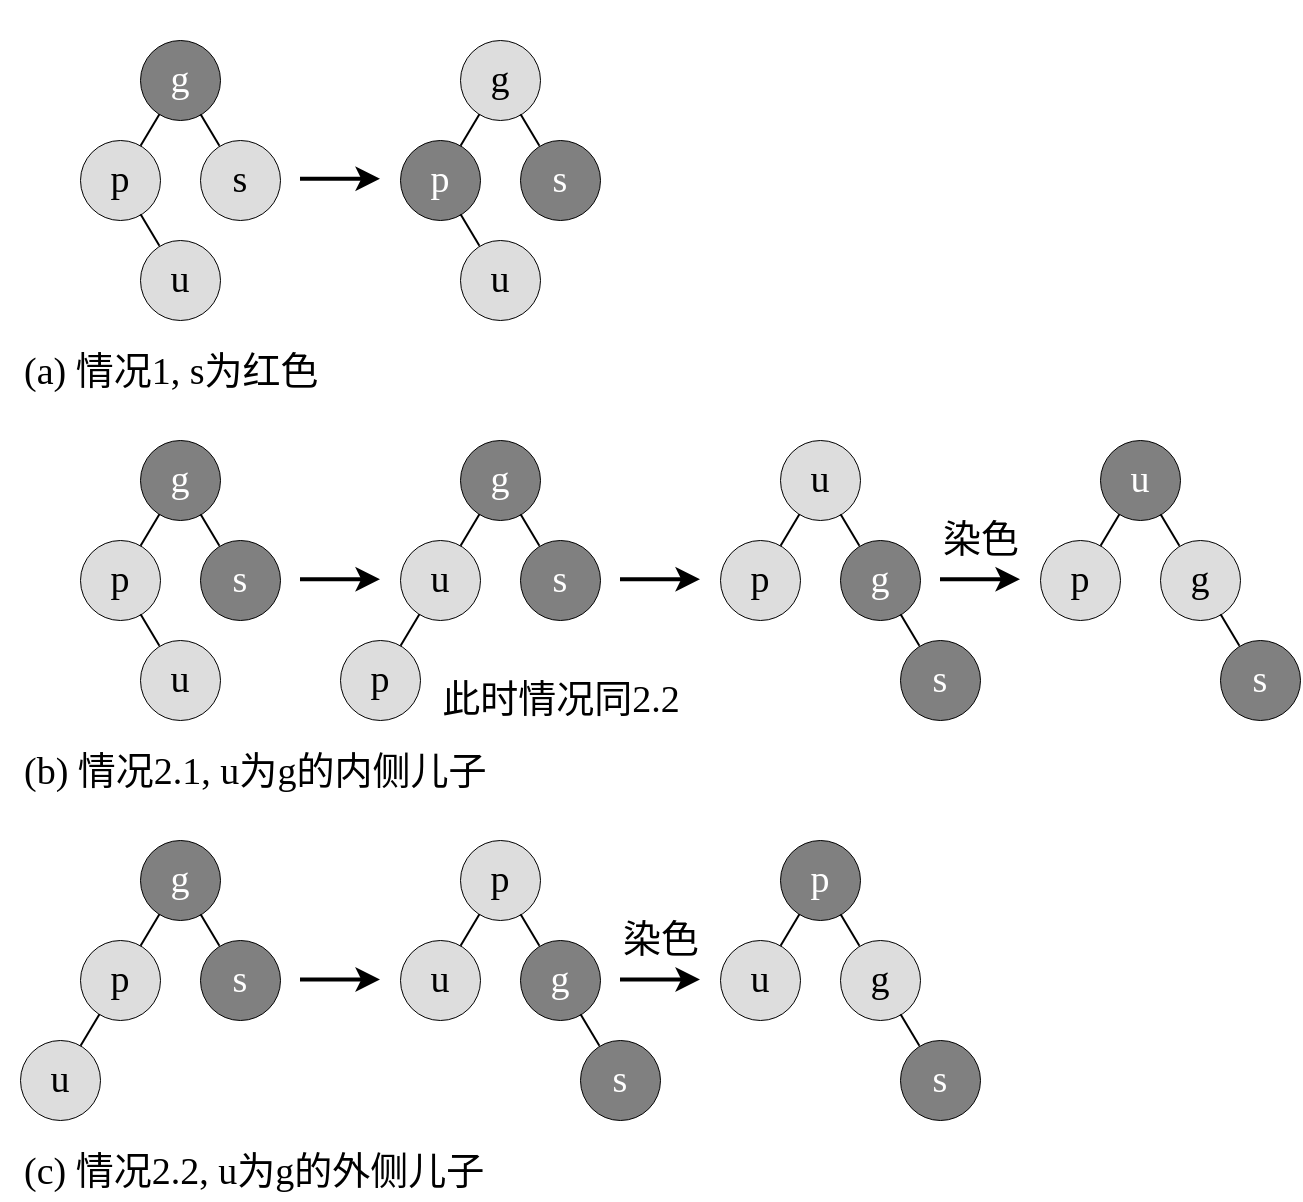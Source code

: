 <mxfile>
    <diagram id="CdygmmqFNCG24eu4JrQR" name="第 1 页">
        <mxGraphModel dx="610" dy="407" grid="1" gridSize="10" guides="1" tooltips="1" connect="1" arrows="1" fold="1" page="1" pageScale="1" pageWidth="827" pageHeight="1169" math="0" shadow="0">
            <root>
                <mxCell id="0"/>
                <mxCell id="1" parent="0"/>
                <mxCell id="72" value="&lt;font style=&quot;font-size: 19px;&quot; face=&quot;Times New Roman&quot;&gt;(a) &lt;/font&gt;&lt;font face=&quot;SimSun&quot; style=&quot;font-size: 19px;&quot;&gt;情况&lt;/font&gt;&lt;font face=&quot;Times New Roman&quot; style=&quot;font-size: 19px;&quot;&gt;1, s&lt;/font&gt;&lt;font face=&quot;SimSun&quot; style=&quot;font-size: 19px;&quot;&gt;为红色&lt;/font&gt;" style="rounded=0;whiteSpace=wrap;html=1;container=1;verticalAlign=bottom;strokeColor=none;strokeWidth=1;align=left;spacingLeft=10;fillColor=none;" parent="1" vertex="1">
                    <mxGeometry x="40" y="40" width="650" height="200" as="geometry">
                        <mxRectangle x="177" y="190" width="50" height="40" as="alternateBounds"/>
                    </mxGeometry>
                </mxCell>
                <mxCell id="77" value="" style="group" parent="72" vertex="1" connectable="0">
                    <mxGeometry x="40" y="20" width="260" height="140" as="geometry"/>
                </mxCell>
                <mxCell id="2" value="g" style="ellipse;whiteSpace=wrap;html=1;fontFamily=Times New Roman;fontSize=19;fillColor=#808080;fontColor=#FFFFFF;strokeWidth=0.5;fontStyle=0;" parent="77" vertex="1">
                    <mxGeometry x="30" width="40" height="40" as="geometry"/>
                </mxCell>
                <mxCell id="3" value="p" style="ellipse;whiteSpace=wrap;html=1;fontFamily=Times New Roman;fontSize=19;strokeWidth=0.5;fillStyle=auto;fillColor=#DDD;fontStyle=0;" parent="77" vertex="1">
                    <mxGeometry y="50" width="40" height="40" as="geometry"/>
                </mxCell>
                <mxCell id="4" style="edgeStyle=none;html=1;endArrow=none;endFill=0;" parent="77" source="2" target="3" edge="1">
                    <mxGeometry relative="1" as="geometry"/>
                </mxCell>
                <mxCell id="5" value="s" style="ellipse;whiteSpace=wrap;html=1;fontFamily=Times New Roman;fontSize=19;strokeWidth=0.5;fillStyle=auto;fillColor=#DDD;fontStyle=0;" parent="77" vertex="1">
                    <mxGeometry x="60" y="50" width="40" height="40" as="geometry"/>
                </mxCell>
                <mxCell id="6" style="edgeStyle=none;html=1;endArrow=none;endFill=0;" parent="77" source="2" target="5" edge="1">
                    <mxGeometry relative="1" as="geometry"/>
                </mxCell>
                <mxCell id="7" value="u" style="ellipse;whiteSpace=wrap;html=1;fontFamily=Times New Roman;fontSize=19;strokeWidth=0.5;fillStyle=auto;fillColor=#DDD;fontStyle=0;" parent="77" vertex="1">
                    <mxGeometry x="30" y="100" width="40" height="40" as="geometry"/>
                </mxCell>
                <mxCell id="8" style="edgeStyle=none;html=1;endArrow=none;endFill=0;" parent="77" source="3" target="7" edge="1">
                    <mxGeometry relative="1" as="geometry"/>
                </mxCell>
                <mxCell id="9" value="g" style="ellipse;whiteSpace=wrap;html=1;fontFamily=Times New Roman;fontSize=19;strokeWidth=0.5;fillColor=#DDD;fontStyle=0;" parent="77" vertex="1">
                    <mxGeometry x="190" width="40" height="40" as="geometry"/>
                </mxCell>
                <mxCell id="11" value="p" style="ellipse;whiteSpace=wrap;html=1;fontFamily=Times New Roman;fontSize=19;strokeWidth=0.5;fillStyle=auto;fillColor=#808080;strokeColor=default;fontColor=#FFFFFF;fontStyle=0;" parent="77" vertex="1">
                    <mxGeometry x="160" y="50" width="40" height="40" as="geometry"/>
                </mxCell>
                <mxCell id="12" style="edgeStyle=none;html=1;endArrow=none;endFill=0;" parent="77" source="9" target="11" edge="1">
                    <mxGeometry relative="1" as="geometry"/>
                </mxCell>
                <mxCell id="13" value="s" style="ellipse;whiteSpace=wrap;html=1;fontFamily=Times New Roman;fontSize=19;strokeWidth=0.5;fillStyle=auto;fillColor=#808080;strokeColor=default;fontColor=#FFFFFF;fontStyle=0;" parent="77" vertex="1">
                    <mxGeometry x="220" y="50" width="40" height="40" as="geometry"/>
                </mxCell>
                <mxCell id="14" style="edgeStyle=none;html=1;endArrow=none;endFill=0;" parent="77" source="9" target="13" edge="1">
                    <mxGeometry relative="1" as="geometry"/>
                </mxCell>
                <mxCell id="15" value="u" style="ellipse;whiteSpace=wrap;html=1;fontFamily=Times New Roman;fontSize=19;strokeWidth=0.5;fillStyle=auto;fillColor=#DDD;fontStyle=0;" parent="77" vertex="1">
                    <mxGeometry x="190" y="100" width="40" height="40" as="geometry"/>
                </mxCell>
                <mxCell id="10" style="edgeStyle=none;html=1;endArrow=none;endFill=0;" parent="77" source="11" target="15" edge="1">
                    <mxGeometry relative="1" as="geometry"/>
                </mxCell>
                <mxCell id="45" value="" style="endArrow=classic;html=1;startSize=6;endSize=6;strokeWidth=2;" parent="77" edge="1">
                    <mxGeometry width="50" height="50" relative="1" as="geometry">
                        <mxPoint x="110" y="69.41" as="sourcePoint"/>
                        <mxPoint x="150" y="69.41" as="targetPoint"/>
                    </mxGeometry>
                </mxCell>
                <mxCell id="73" value="&lt;font style=&quot;font-size: 19px;&quot; face=&quot;Times New Roman&quot;&gt;(b) &lt;/font&gt;&lt;font face=&quot;SimSun&quot; style=&quot;font-size: 19px;&quot;&gt;情况&lt;/font&gt;&lt;font face=&quot;Times New Roman&quot;&gt;&lt;font style=&quot;font-size: 19px;&quot;&gt;2.&lt;/font&gt;&lt;font style=&quot;font-size: 19px;&quot;&gt;1, u&lt;/font&gt;&lt;/font&gt;&lt;font face=&quot;SimSun&quot; style=&quot;font-size: 19px;&quot;&gt;为&lt;/font&gt;&lt;font face=&quot;Times New Roman&quot; style=&quot;font-size: 19px;&quot;&gt;g&lt;/font&gt;&lt;font face=&quot;SimSun&quot; style=&quot;font-size: 19px;&quot;&gt;的内侧儿子&lt;/font&gt;" style="rounded=0;whiteSpace=wrap;html=1;container=1;verticalAlign=bottom;strokeColor=none;strokeWidth=1;align=left;spacingLeft=10;fillColor=none;" parent="1" vertex="1">
                    <mxGeometry x="40" y="240" width="650" height="200" as="geometry">
                        <mxRectangle x="177" y="190" width="50" height="40" as="alternateBounds"/>
                    </mxGeometry>
                </mxCell>
                <mxCell id="78" value="" style="group" parent="73" vertex="1" connectable="0">
                    <mxGeometry x="40" y="20" width="610" height="140" as="geometry"/>
                </mxCell>
                <mxCell id="16" value="g" style="ellipse;whiteSpace=wrap;html=1;fontFamily=Times New Roman;fontSize=19;fillColor=#808080;fontColor=#FFFFFF;strokeWidth=0.5;fontStyle=0;" parent="78" vertex="1">
                    <mxGeometry x="30" width="40" height="40" as="geometry"/>
                </mxCell>
                <mxCell id="18" value="p" style="ellipse;whiteSpace=wrap;html=1;fontFamily=Times New Roman;fontSize=19;strokeWidth=0.5;fillStyle=auto;fillColor=#DDD;fontStyle=0;" parent="78" vertex="1">
                    <mxGeometry y="50" width="40" height="40" as="geometry"/>
                </mxCell>
                <mxCell id="19" style="edgeStyle=none;html=1;endArrow=none;endFill=0;" parent="78" source="16" target="18" edge="1">
                    <mxGeometry relative="1" as="geometry"/>
                </mxCell>
                <mxCell id="20" value="s" style="ellipse;whiteSpace=wrap;html=1;fontFamily=Times New Roman;fontSize=19;strokeWidth=0.5;fillStyle=auto;fillColor=#808080;fontColor=#FFFFFF;fontStyle=0;" parent="78" vertex="1">
                    <mxGeometry x="60" y="50" width="40" height="40" as="geometry"/>
                </mxCell>
                <mxCell id="21" style="edgeStyle=none;html=1;endArrow=none;endFill=0;" parent="78" source="16" target="20" edge="1">
                    <mxGeometry relative="1" as="geometry"/>
                </mxCell>
                <mxCell id="22" value="u" style="ellipse;whiteSpace=wrap;html=1;fontFamily=Times New Roman;fontSize=19;strokeWidth=0.5;fillStyle=auto;fillColor=#DDD;fontStyle=0;" parent="78" vertex="1">
                    <mxGeometry x="30" y="100" width="40" height="40" as="geometry"/>
                </mxCell>
                <mxCell id="17" style="edgeStyle=none;html=1;endArrow=none;endFill=0;" parent="78" source="18" target="22" edge="1">
                    <mxGeometry relative="1" as="geometry"/>
                </mxCell>
                <mxCell id="23" value="g" style="ellipse;whiteSpace=wrap;html=1;fontFamily=Times New Roman;fontSize=19;fillColor=#808080;fontColor=#FFFFFF;strokeWidth=0.5;fontStyle=0;" parent="78" vertex="1">
                    <mxGeometry x="190" width="40" height="40" as="geometry"/>
                </mxCell>
                <mxCell id="25" value="u" style="ellipse;whiteSpace=wrap;html=1;fontFamily=Times New Roman;fontSize=19;strokeWidth=0.5;fillStyle=auto;fillColor=#DDD;fontStyle=0;" parent="78" vertex="1">
                    <mxGeometry x="160" y="50" width="40" height="40" as="geometry"/>
                </mxCell>
                <mxCell id="26" style="edgeStyle=none;html=1;endArrow=none;endFill=0;" parent="78" source="23" target="25" edge="1">
                    <mxGeometry relative="1" as="geometry"/>
                </mxCell>
                <mxCell id="27" value="s" style="ellipse;whiteSpace=wrap;html=1;fontFamily=Times New Roman;fontSize=19;strokeWidth=0.5;fillStyle=auto;fillColor=#808080;fontColor=#FFFFFF;fontStyle=0;" parent="78" vertex="1">
                    <mxGeometry x="220" y="50" width="40" height="40" as="geometry"/>
                </mxCell>
                <mxCell id="28" style="edgeStyle=none;html=1;endArrow=none;endFill=0;" parent="78" source="23" target="27" edge="1">
                    <mxGeometry relative="1" as="geometry"/>
                </mxCell>
                <mxCell id="29" value="p" style="ellipse;whiteSpace=wrap;html=1;fontFamily=Times New Roman;fontSize=19;strokeWidth=0.5;fillStyle=auto;fillColor=#DDD;fontStyle=0;" parent="78" vertex="1">
                    <mxGeometry x="130" y="100" width="40" height="40" as="geometry"/>
                </mxCell>
                <mxCell id="24" style="edgeStyle=none;html=1;endArrow=none;endFill=0;" parent="78" source="25" target="29" edge="1">
                    <mxGeometry relative="1" as="geometry"/>
                </mxCell>
                <mxCell id="30" value="g" style="ellipse;whiteSpace=wrap;html=1;fontFamily=Times New Roman;fontSize=19;fillColor=#808080;fontColor=#FFFFFF;strokeWidth=0.5;fontStyle=0;" parent="78" vertex="1">
                    <mxGeometry x="380" y="50" width="40" height="40" as="geometry"/>
                </mxCell>
                <mxCell id="32" value="u" style="ellipse;whiteSpace=wrap;html=1;fontFamily=Times New Roman;fontSize=19;strokeWidth=0.5;fillStyle=auto;fillColor=#DDD;fontStyle=0;" parent="78" vertex="1">
                    <mxGeometry x="350" width="40" height="40" as="geometry"/>
                </mxCell>
                <mxCell id="33" style="edgeStyle=none;html=1;endArrow=none;endFill=0;" parent="78" source="30" target="32" edge="1">
                    <mxGeometry relative="1" as="geometry"/>
                </mxCell>
                <mxCell id="34" value="s" style="ellipse;whiteSpace=wrap;html=1;fontFamily=Times New Roman;fontSize=19;strokeWidth=0.5;fillStyle=auto;fillColor=#808080;fontColor=#FFFFFF;fontStyle=0;" parent="78" vertex="1">
                    <mxGeometry x="410" y="100" width="40" height="40" as="geometry"/>
                </mxCell>
                <mxCell id="35" style="edgeStyle=none;html=1;endArrow=none;endFill=0;" parent="78" source="30" target="34" edge="1">
                    <mxGeometry relative="1" as="geometry"/>
                </mxCell>
                <mxCell id="36" value="p" style="ellipse;whiteSpace=wrap;html=1;fontFamily=Times New Roman;fontSize=19;strokeWidth=0.5;fillStyle=auto;fillColor=#DDD;fontStyle=0;" parent="78" vertex="1">
                    <mxGeometry x="320" y="50" width="40" height="40" as="geometry"/>
                </mxCell>
                <mxCell id="31" style="edgeStyle=none;html=1;endArrow=none;endFill=0;" parent="78" source="32" target="36" edge="1">
                    <mxGeometry relative="1" as="geometry"/>
                </mxCell>
                <mxCell id="37" value="g" style="ellipse;whiteSpace=wrap;html=1;fontFamily=Times New Roman;fontSize=19;strokeWidth=0.5;fillColor=#DDD;fontStyle=0;" parent="78" vertex="1">
                    <mxGeometry x="540" y="50" width="40" height="40" as="geometry"/>
                </mxCell>
                <mxCell id="39" value="u" style="ellipse;whiteSpace=wrap;html=1;fontFamily=Times New Roman;fontSize=19;strokeWidth=0.5;fillStyle=auto;fillColor=#808080;fontColor=#FFFFFF;fontStyle=0;" parent="78" vertex="1">
                    <mxGeometry x="510" width="40" height="40" as="geometry"/>
                </mxCell>
                <mxCell id="40" style="edgeStyle=none;html=1;endArrow=none;endFill=0;" parent="78" source="37" target="39" edge="1">
                    <mxGeometry relative="1" as="geometry"/>
                </mxCell>
                <mxCell id="41" value="s" style="ellipse;whiteSpace=wrap;html=1;fontFamily=Times New Roman;fontSize=19;strokeWidth=0.5;fillStyle=auto;fillColor=#808080;fontColor=#FFFFFF;fontStyle=0;" parent="78" vertex="1">
                    <mxGeometry x="570" y="100" width="40" height="40" as="geometry"/>
                </mxCell>
                <mxCell id="42" style="edgeStyle=none;html=1;endArrow=none;endFill=0;" parent="78" source="37" target="41" edge="1">
                    <mxGeometry relative="1" as="geometry"/>
                </mxCell>
                <mxCell id="43" value="p" style="ellipse;whiteSpace=wrap;html=1;fontFamily=Times New Roman;fontSize=19;strokeWidth=0.5;fillStyle=auto;fillColor=#DDD;fontStyle=0;" parent="78" vertex="1">
                    <mxGeometry x="480" y="50" width="40" height="40" as="geometry"/>
                </mxCell>
                <mxCell id="38" style="edgeStyle=none;html=1;endArrow=none;endFill=0;" parent="78" source="39" target="43" edge="1">
                    <mxGeometry relative="1" as="geometry"/>
                </mxCell>
                <mxCell id="67" value="" style="endArrow=classic;html=1;startSize=6;endSize=6;strokeWidth=2;" parent="78" edge="1">
                    <mxGeometry width="50" height="50" relative="1" as="geometry">
                        <mxPoint x="110" y="69.62" as="sourcePoint"/>
                        <mxPoint x="150" y="69.62" as="targetPoint"/>
                    </mxGeometry>
                </mxCell>
                <mxCell id="68" value="" style="endArrow=classic;html=1;startSize=6;endSize=6;strokeWidth=2;" parent="78" edge="1">
                    <mxGeometry width="50" height="50" relative="1" as="geometry">
                        <mxPoint x="270" y="69.62" as="sourcePoint"/>
                        <mxPoint x="310" y="69.62" as="targetPoint"/>
                    </mxGeometry>
                </mxCell>
                <mxCell id="69" value="" style="endArrow=classic;html=1;startSize=6;endSize=6;strokeWidth=2;" parent="78" edge="1">
                    <mxGeometry width="50" height="50" relative="1" as="geometry">
                        <mxPoint x="430" y="69.62" as="sourcePoint"/>
                        <mxPoint x="470" y="69.62" as="targetPoint"/>
                    </mxGeometry>
                </mxCell>
                <mxCell id="75" value="染色" style="text;html=1;align=center;verticalAlign=middle;resizable=0;points=[];autosize=1;strokeColor=none;fillColor=none;fontFamily=SimSun;fontSize=19;" parent="78" vertex="1">
                    <mxGeometry x="420" y="30" width="60" height="40" as="geometry"/>
                </mxCell>
                <mxCell id="80" value="此时情况同&lt;font face=&quot;Times New Roman&quot;&gt;2.2&lt;/font&gt;" style="text;html=1;align=center;verticalAlign=middle;resizable=0;points=[];autosize=1;strokeColor=none;fillColor=none;fontSize=19;fontFamily=SimSun;" parent="73" vertex="1">
                    <mxGeometry x="210" y="130" width="140" height="40" as="geometry"/>
                </mxCell>
                <mxCell id="74" value="&lt;font style=&quot;font-size: 19px;&quot; face=&quot;Times New Roman&quot;&gt;(c) &lt;/font&gt;&lt;font face=&quot;SimSun&quot; style=&quot;font-size: 19px;&quot;&gt;情况&lt;/font&gt;&lt;font face=&quot;Times New Roman&quot;&gt;&lt;font style=&quot;font-size: 19px;&quot;&gt;2.2&lt;/font&gt;&lt;font style=&quot;font-size: 19px;&quot;&gt;, u&lt;/font&gt;&lt;/font&gt;&lt;font face=&quot;SimSun&quot; style=&quot;font-size: 19px;&quot;&gt;为&lt;/font&gt;&lt;font face=&quot;Times New Roman&quot; style=&quot;font-size: 19px;&quot;&gt;g&lt;/font&gt;&lt;font face=&quot;SimSun&quot; style=&quot;font-size: 19px;&quot;&gt;的外侧儿子&lt;/font&gt;" style="rounded=0;whiteSpace=wrap;html=1;container=1;verticalAlign=bottom;strokeColor=none;strokeWidth=1;align=left;spacingLeft=10;fillColor=none;" parent="1" vertex="1">
                    <mxGeometry x="40" y="440" width="650" height="200" as="geometry">
                        <mxRectangle x="177" y="190" width="50" height="40" as="alternateBounds"/>
                    </mxGeometry>
                </mxCell>
                <mxCell id="79" value="" style="group" parent="74" vertex="1" connectable="0">
                    <mxGeometry x="10" y="20" width="480" height="140" as="geometry"/>
                </mxCell>
                <mxCell id="46" value="g" style="ellipse;whiteSpace=wrap;html=1;fontFamily=Times New Roman;fontSize=19;fillColor=#808080;fontColor=#FFFFFF;strokeWidth=0.5;fontStyle=0;" parent="79" vertex="1">
                    <mxGeometry x="60" width="40" height="40" as="geometry"/>
                </mxCell>
                <mxCell id="48" value="p" style="ellipse;whiteSpace=wrap;html=1;fontFamily=Times New Roman;fontSize=19;strokeWidth=0.5;fillStyle=auto;fillColor=#DDD;fontStyle=0;" parent="79" vertex="1">
                    <mxGeometry x="30" y="50" width="40" height="40" as="geometry"/>
                </mxCell>
                <mxCell id="49" style="edgeStyle=none;html=1;endArrow=none;endFill=0;" parent="79" source="46" target="48" edge="1">
                    <mxGeometry relative="1" as="geometry"/>
                </mxCell>
                <mxCell id="50" value="s" style="ellipse;whiteSpace=wrap;html=1;fontFamily=Times New Roman;fontSize=19;strokeWidth=0.5;fillStyle=auto;fillColor=#808080;fontColor=#FFFFFF;fontStyle=0;" parent="79" vertex="1">
                    <mxGeometry x="90" y="50" width="40" height="40" as="geometry"/>
                </mxCell>
                <mxCell id="51" style="edgeStyle=none;html=1;endArrow=none;endFill=0;" parent="79" source="46" target="50" edge="1">
                    <mxGeometry relative="1" as="geometry"/>
                </mxCell>
                <mxCell id="52" value="u" style="ellipse;whiteSpace=wrap;html=1;fontFamily=Times New Roman;fontSize=19;strokeWidth=0.5;fillStyle=auto;fillColor=#DDD;fontStyle=0;" parent="79" vertex="1">
                    <mxGeometry y="100" width="40" height="40" as="geometry"/>
                </mxCell>
                <mxCell id="47" style="edgeStyle=none;html=1;endArrow=none;endFill=0;" parent="79" source="48" target="52" edge="1">
                    <mxGeometry relative="1" as="geometry"/>
                </mxCell>
                <mxCell id="53" value="g" style="ellipse;whiteSpace=wrap;html=1;fontFamily=Times New Roman;fontSize=19;fillColor=#808080;fontColor=#FFFFFF;strokeWidth=0.5;fontStyle=0;" parent="79" vertex="1">
                    <mxGeometry x="250" y="50" width="40" height="40" as="geometry"/>
                </mxCell>
                <mxCell id="55" value="p" style="ellipse;whiteSpace=wrap;html=1;fontFamily=Times New Roman;fontSize=19;strokeWidth=0.5;fillStyle=auto;fillColor=#DDD;fontStyle=0;" parent="79" vertex="1">
                    <mxGeometry x="220" width="40" height="40" as="geometry"/>
                </mxCell>
                <mxCell id="56" style="edgeStyle=none;html=1;endArrow=none;endFill=0;" parent="79" source="53" target="55" edge="1">
                    <mxGeometry relative="1" as="geometry"/>
                </mxCell>
                <mxCell id="57" value="s" style="ellipse;whiteSpace=wrap;html=1;fontFamily=Times New Roman;fontSize=19;strokeWidth=0.5;fillStyle=auto;fillColor=#808080;fontColor=#FFFFFF;fontStyle=0;" parent="79" vertex="1">
                    <mxGeometry x="280" y="100" width="40" height="40" as="geometry"/>
                </mxCell>
                <mxCell id="58" style="edgeStyle=none;html=1;endArrow=none;endFill=0;" parent="79" source="53" target="57" edge="1">
                    <mxGeometry relative="1" as="geometry"/>
                </mxCell>
                <mxCell id="59" value="u" style="ellipse;whiteSpace=wrap;html=1;fontFamily=Times New Roman;fontSize=19;strokeWidth=0.5;fillStyle=auto;fillColor=#DDD;fontStyle=0;" parent="79" vertex="1">
                    <mxGeometry x="190" y="50" width="40" height="40" as="geometry"/>
                </mxCell>
                <mxCell id="54" style="edgeStyle=none;html=1;endArrow=none;endFill=0;" parent="79" source="55" target="59" edge="1">
                    <mxGeometry relative="1" as="geometry"/>
                </mxCell>
                <mxCell id="60" value="g" style="ellipse;whiteSpace=wrap;html=1;fontFamily=Times New Roman;fontSize=19;strokeWidth=0.5;fillColor=#DDD;fontStyle=0;" parent="79" vertex="1">
                    <mxGeometry x="410" y="50" width="40" height="40" as="geometry"/>
                </mxCell>
                <mxCell id="62" value="p" style="ellipse;whiteSpace=wrap;html=1;fontFamily=Times New Roman;fontSize=19;strokeWidth=0.5;fillStyle=auto;fillColor=#808080;fontColor=#FFFFFF;fontStyle=0;" parent="79" vertex="1">
                    <mxGeometry x="380" width="40" height="40" as="geometry"/>
                </mxCell>
                <mxCell id="63" style="edgeStyle=none;html=1;endArrow=none;endFill=0;" parent="79" source="60" target="62" edge="1">
                    <mxGeometry relative="1" as="geometry"/>
                </mxCell>
                <mxCell id="64" value="s" style="ellipse;whiteSpace=wrap;html=1;fontFamily=Times New Roman;fontSize=19;strokeWidth=0.5;fillStyle=auto;fillColor=#808080;fontColor=#FFFFFF;fontStyle=0;" parent="79" vertex="1">
                    <mxGeometry x="440" y="100" width="40" height="40" as="geometry"/>
                </mxCell>
                <mxCell id="65" style="edgeStyle=none;html=1;endArrow=none;endFill=0;" parent="79" source="60" target="64" edge="1">
                    <mxGeometry relative="1" as="geometry"/>
                </mxCell>
                <mxCell id="66" value="u" style="ellipse;whiteSpace=wrap;html=1;fontFamily=Times New Roman;fontSize=19;strokeWidth=0.5;fillStyle=auto;fillColor=#DDD;fontStyle=0;" parent="79" vertex="1">
                    <mxGeometry x="350" y="50" width="40" height="40" as="geometry"/>
                </mxCell>
                <mxCell id="61" style="edgeStyle=none;html=1;endArrow=none;endFill=0;" parent="79" source="62" target="66" edge="1">
                    <mxGeometry relative="1" as="geometry"/>
                </mxCell>
                <mxCell id="70" value="" style="endArrow=classic;html=1;startSize=6;endSize=6;strokeWidth=2;" parent="79" edge="1">
                    <mxGeometry width="50" height="50" relative="1" as="geometry">
                        <mxPoint x="140" y="69.76" as="sourcePoint"/>
                        <mxPoint x="180" y="69.76" as="targetPoint"/>
                    </mxGeometry>
                </mxCell>
                <mxCell id="71" value="" style="endArrow=classic;html=1;startSize=6;endSize=6;strokeWidth=2;" parent="79" edge="1">
                    <mxGeometry width="50" height="50" relative="1" as="geometry">
                        <mxPoint x="300" y="69.76" as="sourcePoint"/>
                        <mxPoint x="340" y="69.76" as="targetPoint"/>
                    </mxGeometry>
                </mxCell>
                <mxCell id="76" value="染色" style="text;html=1;align=center;verticalAlign=middle;resizable=0;points=[];autosize=1;strokeColor=none;fillColor=none;fontFamily=SimSun;fontSize=19;" parent="79" vertex="1">
                    <mxGeometry x="290" y="30" width="60" height="40" as="geometry"/>
                </mxCell>
            </root>
        </mxGraphModel>
    </diagram>
</mxfile>
